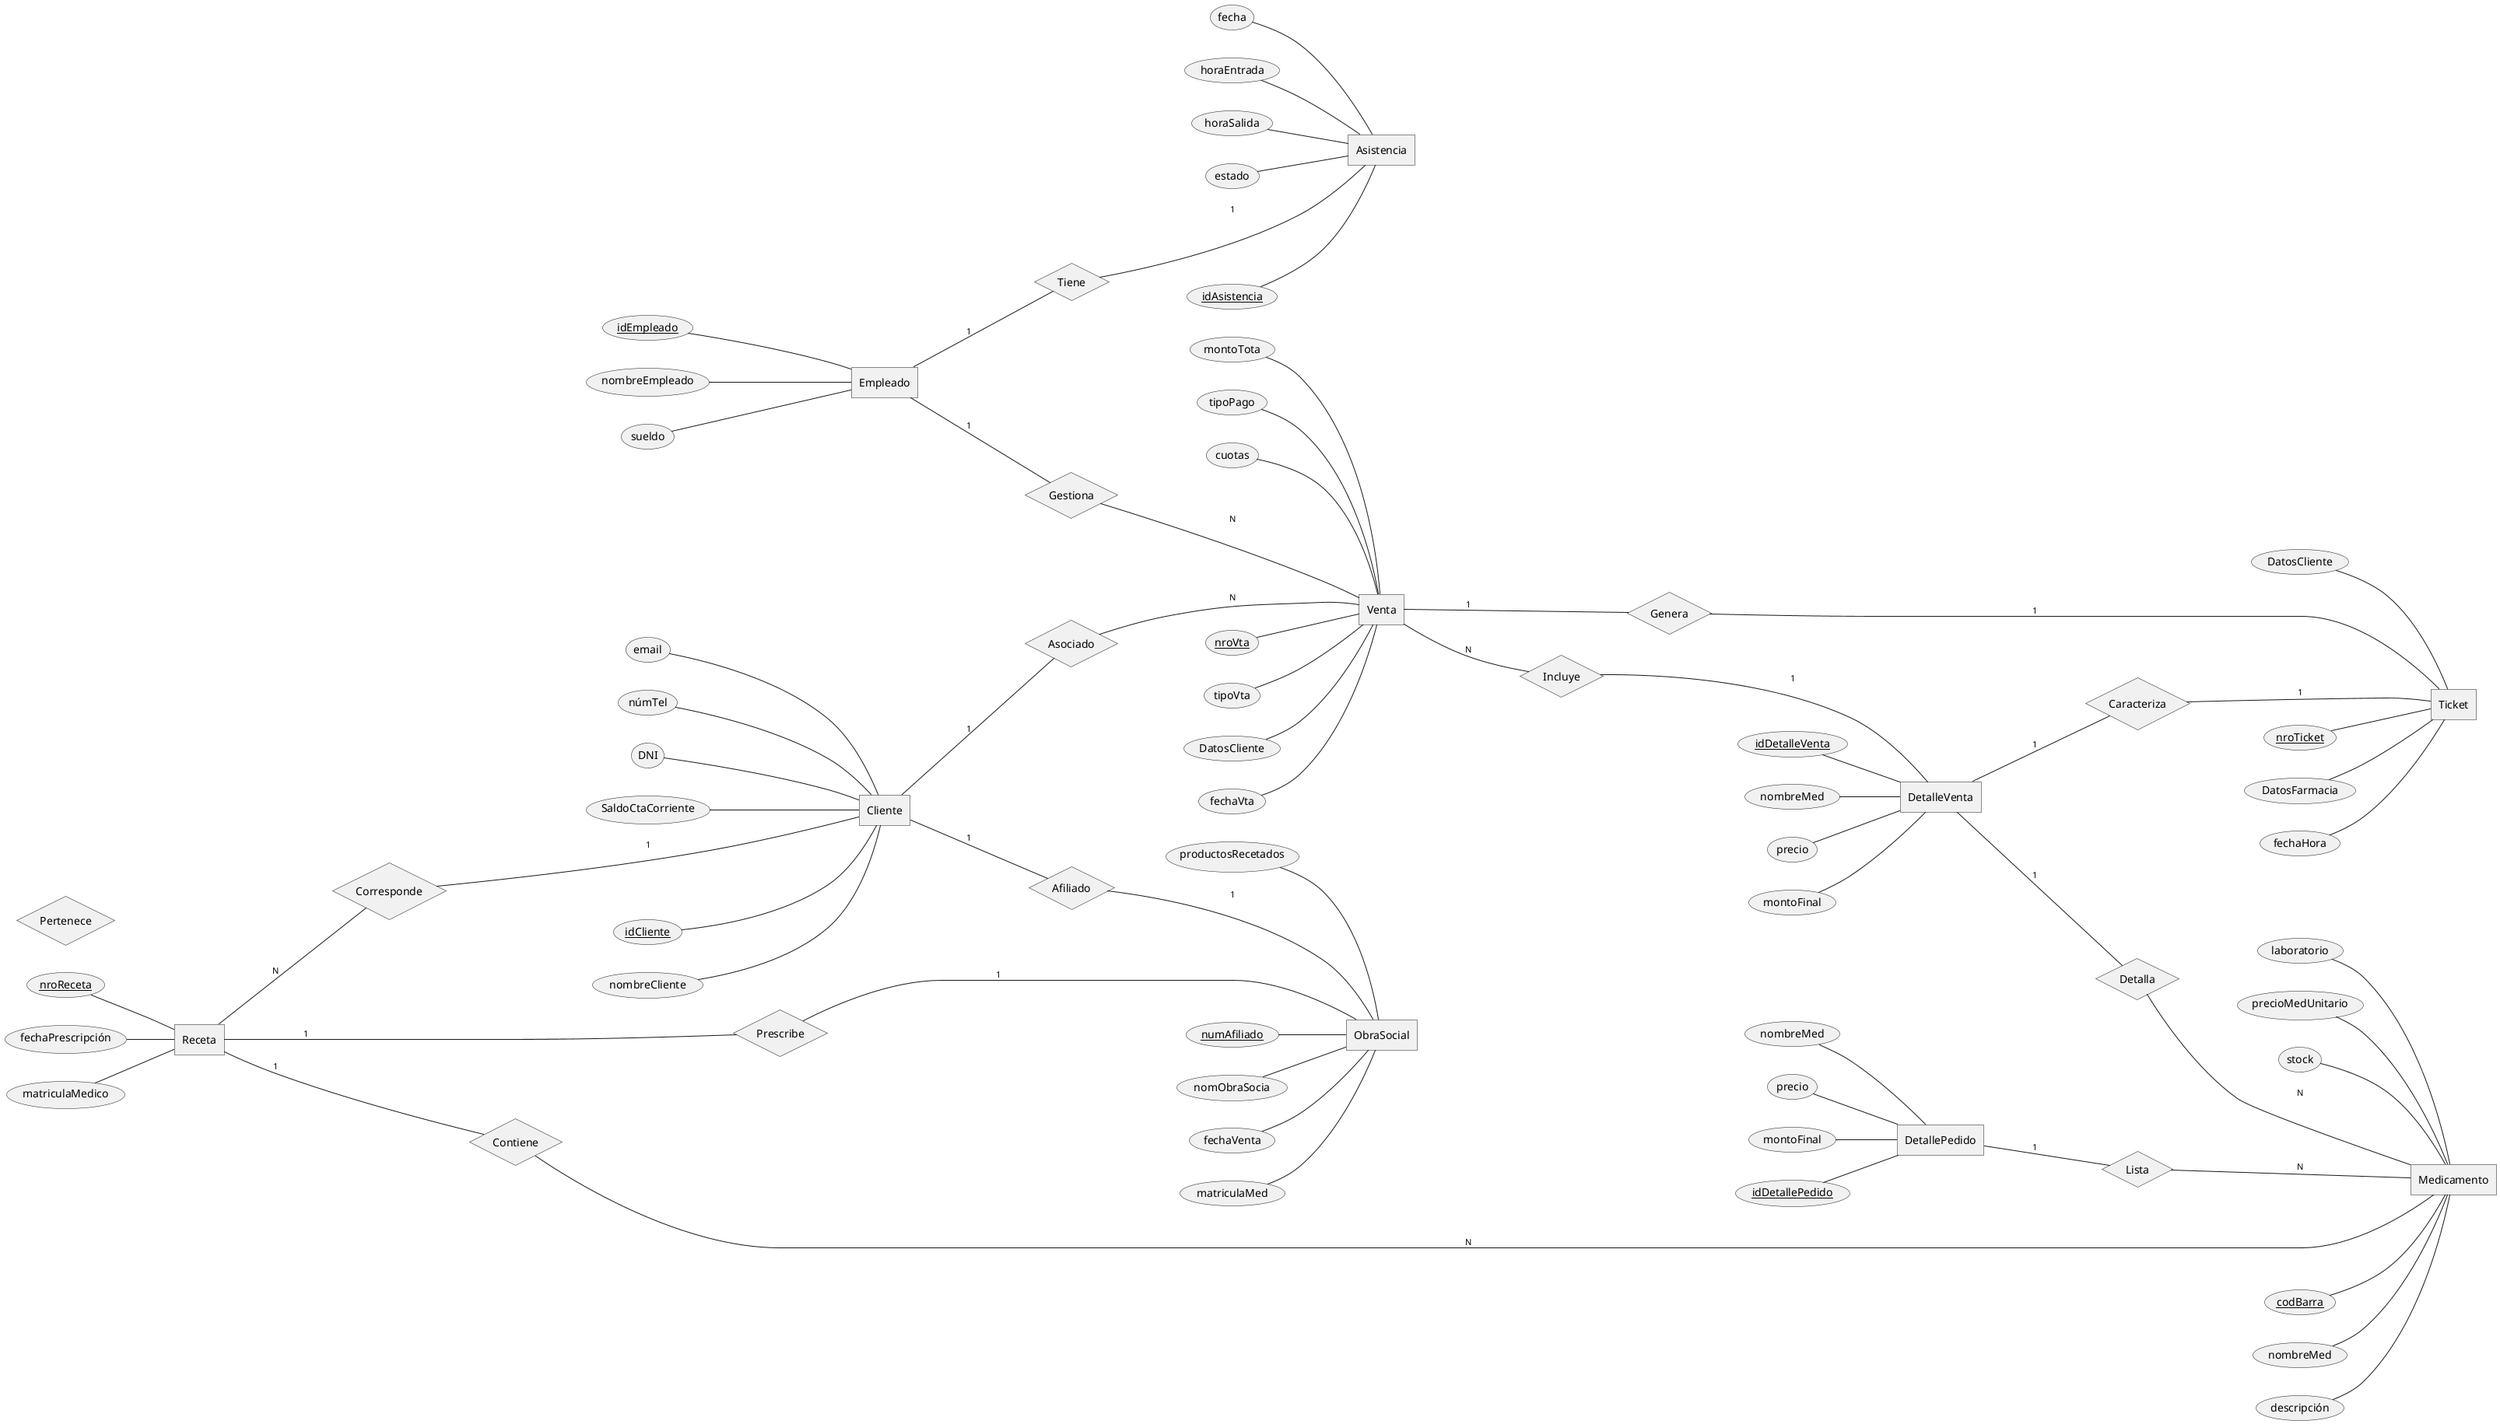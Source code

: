 ﻿@startchen DER
left to right direction
' ---------- ENTIDADES (solo nombre) ----------

entity Empleado {
    __idEmpleado__
    nombreEmpleado
    sueldo

}
entity Cliente {
    __idCliente__
    nombreCliente
    email
    númTel
    DNI
    SaldoCtaCorriente
}
entity ObraSocial {
    __numAfiliado__
    nomObraSocia
    fechaVenta
    matriculaMed
    productosRecetados
}
entity Venta {
    __nroVta__
    tipoVta
    DatosCliente
    fechaVta
    montoTota
    tipoPago
    cuotas
entity DetalleVenta {
    __idDetalleVenta__
    nombreMed
    precio
    montoFinal
}
entity Medicamento {
    __codBarra__
    nombreMed
    descripción
    laboratorio
    precioMedUnitario
    stock
}
entity Asistencia {
    __idAsistencia__
    fecha
    horaEntrada
    horaSalida
    estado
}
entity Ticket {
    __nroTicket__
    DatosFarmacia
    fechaHora
    DatosCliente
}

entity Receta {
    __nroReceta__
    fechaPrescripción
    matriculaMedico

}

entity DetallePedido {
    __idDetallePedido__
    nombreMed
    precio
    montoFinal

}

' ---------- RELACIONES ----------

relationship Genera {
}
relationship Afiliado {
}
relationship Prescribe{
}
relationship Contiene{
}
relationship Caracteriza{
}
relationship Tiene {
}
relationship Gestiona {
}
relationship Incluye {
}
relationship Detalla {
}
relationship Lista {
}
relationship Asociado {
}
relationship Corresponde {
}
relationship Pertenece {
}

' ---------- CONEXIONES (multiplicidades Chen puro) ----------

Empleado -1- Gestiona
Gestiona -N- Venta

Cliente -1- Asociado
Asociado -N- Venta

Empleado -1- Tiene
Tiene -1- Asistencia

Venta -N- Incluye
Incluye -1- DetalleVenta

DetalleVenta -1- Detalla
Detalla -N- Medicamento

DetallePedido -1- Lista
Lista -N- Medicamento

Venta -1- Genera
Genera -1- Ticket

DetalleVenta -1- Caracteriza
Caracteriza -1- Ticket

Receta -1- Prescribe
Prescribe -1- ObraSocial

Receta -1- Contiene
Contiene -N- Medicamento

Cliente -1- Afiliado
Afiliado -1- ObraSocial

Receta -N- Corresponde
Corresponde -1- Cliente

@endchen